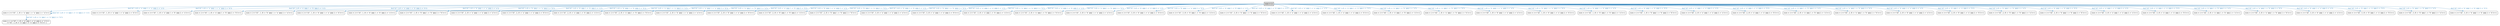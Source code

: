 strict digraph DiskGraph {
node [shape=box,style=rounded]
edge [colorscheme="paired12"]
nodesep=0.35;
subgraph cluster_graph {
color="white";
702527199751068234 [label="state = {}",style = filled]
702527199751068234 -> 6388821743095850649 [label="Act(\"d1\",1,(0 :> \"a\" @@ 1 :> \"a\" @@ 2 :> \"a\"))",color="2",fontcolor="2"];
6388821743095850649 [label="state = {<<\"d1\", 1, (0 :> \"a\" @@ 1 :> \"a\" @@ 2 :> \"a\")>>}",tooltip="state = {<<\"d1\", 1, (0 :> \"a\" @@ 1 :> \"a\" @@ 2 :> \"a\")>>}"];
702527199751068234 -> 1715084513482119610 [label="Act(\"d1\",1,(0 :> \"a\" @@ 1 :> \"a\" @@ 2 :> \"b\"))",color="2",fontcolor="2"];
1715084513482119610 [label="state = {<<\"d1\", 1, (0 :> \"a\" @@ 1 :> \"a\" @@ 2 :> \"b\")>>}",tooltip="state = {<<\"d1\", 1, (0 :> \"a\" @@ 1 :> \"a\" @@ 2 :> \"b\")>>}"];
702527199751068234 -> -8551855245763503452 [label="Act(\"d1\",1,(0 :> \"a\" @@ 1 :> \"b\" @@ 2 :> \"a\"))",color="2",fontcolor="2"];
-8551855245763503452 [label="state = {<<\"d1\", 1, (0 :> \"a\" @@ 1 :> \"b\" @@ 2 :> \"a\")>>}",tooltip="state = {<<\"d1\", 1, (0 :> \"a\" @@ 1 :> \"b\" @@ 2 :> \"a\")>>}"];
702527199751068234 -> -4164379162673306233 [label="Act(\"d1\",1,(0 :> \"a\" @@ 1 :> \"b\" @@ 2 :> \"b\"))",color="2",fontcolor="2"];
-4164379162673306233 [label="state = {<<\"d1\", 1, (0 :> \"a\" @@ 1 :> \"b\" @@ 2 :> \"b\")>>}",tooltip="state = {<<\"d1\", 1, (0 :> \"a\" @@ 1 :> \"b\" @@ 2 :> \"b\")>>}"];
702527199751068234 -> 7653846126296073165 [label="Act(\"d1\",1,(0 :> \"b\" @@ 1 :> \"a\" @@ 2 :> \"a\"))",color="2",fontcolor="2"];
7653846126296073165 [label="state = {<<\"d1\", 1, (0 :> \"b\" @@ 1 :> \"a\" @@ 2 :> \"a\")>>}",tooltip="state = {<<\"d1\", 1, (0 :> \"b\" @@ 1 :> \"a\" @@ 2 :> \"a\")>>}"];
702527199751068234 -> 2689633322036215022 [label="Act(\"d1\",1,(0 :> \"b\" @@ 1 :> \"a\" @@ 2 :> \"b\"))",color="2",fontcolor="2"];
2689633322036215022 [label="state = {<<\"d1\", 1, (0 :> \"b\" @@ 1 :> \"a\" @@ 2 :> \"b\")>>}",tooltip="state = {<<\"d1\", 1, (0 :> \"b\" @@ 1 :> \"a\" @@ 2 :> \"b\")>>}"];
702527199751068234 -> -4913427261906927632 [label="Act(\"d1\",1,(0 :> \"b\" @@ 1 :> \"b\" @@ 2 :> \"a\"))",color="2",fontcolor="2"];
-4913427261906927632 [label="state = {<<\"d1\", 1, (0 :> \"b\" @@ 1 :> \"b\" @@ 2 :> \"a\")>>}",tooltip="state = {<<\"d1\", 1, (0 :> \"b\" @@ 1 :> \"b\" @@ 2 :> \"a\")>>}"];
702527199751068234 -> -816439947527192365 [label="Act(\"d1\",1,(0 :> \"b\" @@ 1 :> \"b\" @@ 2 :> \"b\"))",color="2",fontcolor="2"];
-816439947527192365 [label="state = {<<\"d1\", 1, (0 :> \"b\" @@ 1 :> \"b\" @@ 2 :> \"b\")>>}",tooltip="state = {<<\"d1\", 1, (0 :> \"b\" @@ 1 :> \"b\" @@ 2 :> \"b\")>>}"];
702527199751068234 -> -4867811519190424631 [label="Act(\"d1\",2,(0 :> \"a\" @@ 1 :> \"a\" @@ 2 :> \"a\"))",color="2",fontcolor="2"];
-4867811519190424631 [label="state = {<<\"d1\", 2, (0 :> \"a\" @@ 1 :> \"a\" @@ 2 :> \"a\")>>}",tooltip="state = {<<\"d1\", 2, (0 :> \"a\" @@ 1 :> \"a\" @@ 2 :> \"a\")>>}"];
702527199751068234 -> -930383686749348630 [label="Act(\"d1\",2,(0 :> \"a\" @@ 1 :> \"a\" @@ 2 :> \"b\"))",color="2",fontcolor="2"];
-930383686749348630 [label="state = {<<\"d1\", 2, (0 :> \"a\" @@ 1 :> \"a\" @@ 2 :> \"b\")>>}",tooltip="state = {<<\"d1\", 2, (0 :> \"a\" @@ 1 :> \"a\" @@ 2 :> \"b\")>>}"];
702527199751068234 -> 7893152387620675572 [label="Act(\"d1\",2,(0 :> \"a\" @@ 1 :> \"b\" @@ 2 :> \"a\"))",color="2",fontcolor="2"];
7893152387620675572 [label="state = {<<\"d1\", 2, (0 :> \"a\" @@ 1 :> \"b\" @@ 2 :> \"a\")>>}",tooltip="state = {<<\"d1\", 2, (0 :> \"a\" @@ 1 :> \"b\" @@ 2 :> \"a\")>>}"];
702527199751068234 -> 2517107053026943191 [label="Act(\"d1\",2,(0 :> \"a\" @@ 1 :> \"b\" @@ 2 :> \"b\"))",color="2",fontcolor="2"];
2517107053026943191 [label="state = {<<\"d1\", 2, (0 :> \"a\" @@ 1 :> \"b\" @@ 2 :> \"b\")>>}",tooltip="state = {<<\"d1\", 2, (0 :> \"a\" @@ 1 :> \"b\" @@ 2 :> \"b\")>>}"];
702527199751068234 -> -8148062651042494819 [label="Act(\"d1\",2,(0 :> \"b\" @@ 1 :> \"a\" @@ 2 :> \"a\"))",color="2",fontcolor="2"];
-8148062651042494819 [label="state = {<<\"d1\", 2, (0 :> \"b\" @@ 1 :> \"a\" @@ 2 :> \"a\")>>}",tooltip="state = {<<\"d1\", 2, (0 :> \"b\" @@ 1 :> \"a\" @@ 2 :> \"a\")>>}"];
702527199751068234 -> -4501110393181488706 [label="Act(\"d1\",2,(0 :> \"b\" @@ 1 :> \"a\" @@ 2 :> \"b\"))",color="2",fontcolor="2"];
-4501110393181488706 [label="state = {<<\"d1\", 2, (0 :> \"b\" @@ 1 :> \"a\" @@ 2 :> \"b\")>>}",tooltip="state = {<<\"d1\", 2, (0 :> \"b\" @@ 1 :> \"a\" @@ 2 :> \"b\")>>}"];
702527199751068234 -> 6851196867671079584 [label="Act(\"d1\",2,(0 :> \"b\" @@ 1 :> \"b\" @@ 2 :> \"a\"))",color="2",fontcolor="2"];
6851196867671079584 [label="state = {<<\"d1\", 2, (0 :> \"b\" @@ 1 :> \"b\" @@ 2 :> \"a\")>>}",tooltip="state = {<<\"d1\", 2, (0 :> \"b\" @@ 1 :> \"b\" @@ 2 :> \"a\")>>}"];
702527199751068234 -> 1184662764298732931 [label="Act(\"d1\",2,(0 :> \"b\" @@ 1 :> \"b\" @@ 2 :> \"b\"))",color="2",fontcolor="2"];
1184662764298732931 [label="state = {<<\"d1\", 2, (0 :> \"b\" @@ 1 :> \"b\" @@ 2 :> \"b\")>>}",tooltip="state = {<<\"d1\", 2, (0 :> \"b\" @@ 1 :> \"b\" @@ 2 :> \"b\")>>}"];
702527199751068234 -> 134114498933492834 [label="Act(\"d1\",3,(0 :> \"a\" @@ 1 :> \"a\" @@ 2 :> \"a\"))",color="2",fontcolor="2"];
134114498933492834 [label="state = {<<\"d1\", 3, (0 :> \"a\" @@ 1 :> \"a\" @@ 2 :> \"a\")>>}",tooltip="state = {<<\"d1\", 3, (0 :> \"a\" @@ 1 :> \"a\" @@ 2 :> \"a\")>>}"];
702527199751068234 -> 5672542857044177729 [label="Act(\"d1\",3,(0 :> \"a\" @@ 1 :> \"a\" @@ 2 :> \"b\"))",color="2",fontcolor="2"];
5672542857044177729 [label="state = {<<\"d1\", 3, (0 :> \"a\" @@ 1 :> \"a\" @@ 2 :> \"b\")>>}",tooltip="state = {<<\"d1\", 3, (0 :> \"a\" @@ 1 :> \"a\" @@ 2 :> \"b\")>>}"];
702527199751068234 -> -3448513642107457441 [label="Act(\"d1\",3,(0 :> \"a\" @@ 1 :> \"b\" @@ 2 :> \"a\"))",color="2",fontcolor="2"];
-3448513642107457441 [label="state = {<<\"d1\", 3, (0 :> \"a\" @@ 1 :> \"b\" @@ 2 :> \"a\")>>}",tooltip="state = {<<\"d1\", 3, (0 :> \"a\" @@ 1 :> \"b\" @@ 2 :> \"a\")>>}"];
702527199751068234 -> -6971298596767559812 [label="Act(\"d1\",3,(0 :> \"a\" @@ 1 :> \"b\" @@ 2 :> \"b\"))",color="2",fontcolor="2"];
-6971298596767559812 [label="state = {<<\"d1\", 3, (0 :> \"a\" @@ 1 :> \"b\" @@ 2 :> \"b\")>>}",tooltip="state = {<<\"d1\", 3, (0 :> \"a\" @@ 1 :> \"b\" @@ 2 :> \"b\")>>}"];
702527199751068234 -> 3693571182236051766 [label="Act(\"d1\",3,(0 :> \"b\" @@ 1 :> \"a\" @@ 2 :> \"a\"))",color="2",fontcolor="2"];
3693571182236051766 [label="state = {<<\"d1\", 3, (0 :> \"b\" @@ 1 :> \"a\" @@ 2 :> \"a\")>>}",tooltip="state = {<<\"d1\", 3, (0 :> \"b\" @@ 1 :> \"a\" @@ 2 :> \"a\")>>}"];
702527199751068234 -> 8946014362605819413 [label="Act(\"d1\",3,(0 :> \"b\" @@ 1 :> \"a\" @@ 2 :> \"b\"))",color="2",fontcolor="2"];
8946014362605819413 [label="state = {<<\"d1\", 3, (0 :> \"b\" @@ 1 :> \"a\" @@ 2 :> \"b\")>>}",tooltip="state = {<<\"d1\", 3, (0 :> \"b\" @@ 1 :> \"a\" @@ 2 :> \"b\")>>}"];
702527199751068234 -> -2109338172197628661 [label="Act(\"d1\",3,(0 :> \"b\" @@ 1 :> \"b\" @@ 2 :> \"a\"))",color="2",fontcolor="2"];
-2109338172197628661 [label="state = {<<\"d1\", 3, (0 :> \"b\" @@ 1 :> \"b\" @@ 2 :> \"a\")>>}",tooltip="state = {<<\"d1\", 3, (0 :> \"b\" @@ 1 :> \"b\" @@ 2 :> \"a\")>>}"];
702527199751068234 -> -5918095110400628184 [label="Act(\"d1\",3,(0 :> \"b\" @@ 1 :> \"b\" @@ 2 :> \"b\"))",color="2",fontcolor="2"];
-5918095110400628184 [label="state = {<<\"d1\", 3, (0 :> \"b\" @@ 1 :> \"b\" @@ 2 :> \"b\")>>}",tooltip="state = {<<\"d1\", 3, (0 :> \"b\" @@ 1 :> \"b\" @@ 2 :> \"b\")>>}"];
702527199751068234 -> -766240328959095164 [label="Act(\"d2\",1,(0 :> \"a\" @@ 1 :> \"a\" @@ 2 :> \"a\"))",color="2",fontcolor="2"];
-766240328959095164 [label="state = {<<\"d2\", 1, (0 :> \"a\" @@ 1 :> \"a\" @@ 2 :> \"a\")>>}",tooltip="state = {<<\"d2\", 1, (0 :> \"a\" @@ 1 :> \"a\" @@ 2 :> \"a\")>>}"];
702527199751068234 -> -5027891050179087961 [label="Act(\"d2\",1,(0 :> \"a\" @@ 1 :> \"a\" @@ 2 :> \"b\"))",color="2",fontcolor="2"];
-5027891050179087961 [label="state = {<<\"d2\", 1, (0 :> \"a\" @@ 1 :> \"a\" @@ 2 :> \"b\")>>}",tooltip="state = {<<\"d2\", 1, (0 :> \"a\" @@ 1 :> \"a\" @@ 2 :> \"b\")>>}"];
702527199751068234 -> 2640753199050470073 [label="Act(\"d2\",1,(0 :> \"a\" @@ 1 :> \"b\" @@ 2 :> \"a\"))",color="2",fontcolor="2"];
2640753199050470073 [label="state = {<<\"d2\", 1, (0 :> \"a\" @@ 1 :> \"b\" @@ 2 :> \"a\")>>}",tooltip="state = {<<\"d2\", 1, (0 :> \"a\" @@ 1 :> \"b\" @@ 2 :> \"a\")>>}"];
702527199751068234 -> 7764562869143997850 [label="Act(\"d2\",1,(0 :> \"a\" @@ 1 :> \"b\" @@ 2 :> \"b\"))",color="2",fontcolor="2"];
7764562869143997850 [label="state = {<<\"d2\", 1, (0 :> \"a\" @@ 1 :> \"b\" @@ 2 :> \"b\")>>}",tooltip="state = {<<\"d2\", 1, (0 :> \"a\" @@ 1 :> \"b\" @@ 2 :> \"b\")>>}"];
702527199751068234 -> -4052237469948236848 [label="Act(\"d2\",1,(0 :> \"b\" @@ 1 :> \"a\" @@ 2 :> \"a\"))",color="2",fontcolor="2"];
-4052237469948236848 [label="state = {<<\"d2\", 1, (0 :> \"b\" @@ 1 :> \"a\" @@ 2 :> \"a\")>>}",tooltip="state = {<<\"d2\", 1, (0 :> \"b\" @@ 1 :> \"a\" @@ 2 :> \"a\")>>}"];
702527199751068234 -> -8599873368833911565 [label="Act(\"d2\",1,(0 :> \"b\" @@ 1 :> \"a\" @@ 2 :> \"b\"))",color="2",fontcolor="2"];
-8599873368833911565 [label="state = {<<\"d2\", 1, (0 :> \"b\" @@ 1 :> \"a\" @@ 2 :> \"b\")>>}",tooltip="state = {<<\"d2\", 1, (0 :> \"b\" @@ 1 :> \"a\" @@ 2 :> \"b\")>>}"];
702527199751068234 -> 1602045675078719469 [label="Act(\"d2\",1,(0 :> \"b\" @@ 1 :> \"b\" @@ 2 :> \"a\"))",color="2",fontcolor="2"];
1602045675078719469 [label="state = {<<\"d2\", 1, (0 :> \"b\" @@ 1 :> \"b\" @@ 2 :> \"a\")>>}",tooltip="state = {<<\"d2\", 1, (0 :> \"b\" @@ 1 :> \"b\" @@ 2 :> \"a\")>>}"];
702527199751068234 -> 6439883361587669198 [label="Act(\"d2\",1,(0 :> \"b\" @@ 1 :> \"b\" @@ 2 :> \"b\"))",color="2",fontcolor="2"];
6439883361587669198 [label="state = {<<\"d2\", 1, (0 :> \"b\" @@ 1 :> \"b\" @@ 2 :> \"b\")>>}",tooltip="state = {<<\"d2\", 1, (0 :> \"b\" @@ 1 :> \"b\" @@ 2 :> \"b\")>>}"];
702527199751068234 -> 1262816366475086804 [label="Act(\"d2\",2,(0 :> \"a\" @@ 1 :> \"a\" @@ 2 :> \"a\"))",color="2",fontcolor="2"];
1262816366475086804 [label="state = {<<\"d2\", 2, (0 :> \"a\" @@ 1 :> \"a\" @@ 2 :> \"a\")>>}",tooltip="state = {<<\"d2\", 2, (0 :> \"a\" @@ 1 :> \"a\" @@ 2 :> \"a\")>>}"];
702527199751068234 -> 6837307606997480695 [label="Act(\"d2\",2,(0 :> \"a\" @@ 1 :> \"a\" @@ 2 :> \"b\"))",color="2",fontcolor="2"];
6837307606997480695 [label="state = {<<\"d2\", 2, (0 :> \"a\" @@ 1 :> \"a\" @@ 2 :> \"b\")>>}",tooltip="state = {<<\"d2\", 2, (0 :> \"a\" @@ 1 :> \"a\" @@ 2 :> \"b\")>>}"];
702527199751068234 -> -4576079728087287831 [label="Act(\"d2\",2,(0 :> \"a\" @@ 1 :> \"b\" @@ 2 :> \"a\"))",color="2",fontcolor="2"];
-4576079728087287831 [label="state = {<<\"d2\", 2, (0 :> \"a\" @@ 1 :> \"b\" @@ 2 :> \"a\")>>}",tooltip="state = {<<\"d2\", 2, (0 :> \"a\" @@ 1 :> \"b\" @@ 2 :> \"a\")>>}"];
702527199751068234 -> -8134929764200183606 [label="Act(\"d2\",2,(0 :> \"a\" @@ 1 :> \"b\" @@ 2 :> \"b\"))",color="2",fontcolor="2"];
-8134929764200183606 [label="state = {<<\"d2\", 2, (0 :> \"a\" @@ 1 :> \"b\" @@ 2 :> \"b\")>>}",tooltip="state = {<<\"d2\", 2, (0 :> \"a\" @@ 1 :> \"b\" @@ 2 :> \"b\")>>}"];
702527199751068234 -> 2528814955640761984 [label="Act(\"d2\",2,(0 :> \"b\" @@ 1 :> \"a\" @@ 2 :> \"a\"))",color="2",fontcolor="2"];
2528814955640761984 [label="state = {<<\"d2\", 2, (0 :> \"b\" @@ 1 :> \"a\" @@ 2 :> \"a\")>>}",tooltip="state = {<<\"d2\", 2, (0 :> \"b\" @@ 1 :> \"a\" @@ 2 :> \"a\")>>}"];
702527199751068234 -> 7817321018431410595 [label="Act(\"d2\",2,(0 :> \"b\" @@ 1 :> \"a\" @@ 2 :> \"b\"))",color="2",fontcolor="2"];
7817321018431410595 [label="state = {<<\"d2\", 2, (0 :> \"b\" @@ 1 :> \"a\" @@ 2 :> \"b\")>>}",tooltip="state = {<<\"d2\", 2, (0 :> \"b\" @@ 1 :> \"a\" @@ 2 :> \"b\")>>}"];
702527199751068234 -> -945697931659832643 [label="Act(\"d2\",2,(0 :> \"b\" @@ 1 :> \"b\" @@ 2 :> \"a\"))",color="2",fontcolor="2"];
-945697931659832643 [label="state = {<<\"d2\", 2, (0 :> \"b\" @@ 1 :> \"b\" @@ 2 :> \"a\")>>}",tooltip="state = {<<\"d2\", 2, (0 :> \"b\" @@ 1 :> \"b\" @@ 2 :> \"a\")>>}"];
702527199751068234 -> -4790519951289143906 [label="Act(\"d2\",2,(0 :> \"b\" @@ 1 :> \"b\" @@ 2 :> \"b\"))",color="2",fontcolor="2"];
-4790519951289143906 [label="state = {<<\"d2\", 2, (0 :> \"b\" @@ 1 :> \"b\" @@ 2 :> \"b\")>>}",tooltip="state = {<<\"d2\", 2, (0 :> \"b\" @@ 1 :> \"b\" @@ 2 :> \"b\")>>}"];
702527199751068234 -> -6041548591649217409 [label="Act(\"d2\",3,(0 :> \"a\" @@ 1 :> \"a\" @@ 2 :> \"a\"))",color="2",fontcolor="2"];
-6041548591649217409 [label="state = {<<\"d2\", 3, (0 :> \"a\" @@ 1 :> \"a\" @@ 2 :> \"a\")>>}",tooltip="state = {<<\"d2\", 3, (0 :> \"a\" @@ 1 :> \"a\" @@ 2 :> \"a\")>>}"];
702527199751068234 -> -2068128246622741668 [label="Act(\"d2\",3,(0 :> \"a\" @@ 1 :> \"a\" @@ 2 :> \"b\"))",color="2",fontcolor="2"];
-2068128246622741668 [label="state = {<<\"d2\", 3, (0 :> \"a\" @@ 1 :> \"a\" @@ 2 :> \"b\")>>}",tooltip="state = {<<\"d2\", 3, (0 :> \"a\" @@ 1 :> \"a\" @@ 2 :> \"b\")>>}"];
702527199751068234 -> 9065755810986793026 [label="Act(\"d2\",3,(0 :> \"a\" @@ 1 :> \"b\" @@ 2 :> \"a\"))",color="2",fontcolor="2"];
9065755810986793026 [label="state = {<<\"d2\", 3, (0 :> \"a\" @@ 1 :> \"b\" @@ 2 :> \"a\")>>}",tooltip="state = {<<\"d2\", 3, (0 :> \"a\" @@ 1 :> \"b\" @@ 2 :> \"a\")>>}"];
702527199751068234 -> 3653715764766582625 [label="Act(\"d2\",3,(0 :> \"a\" @@ 1 :> \"b\" @@ 2 :> \"b\"))",color="2",fontcolor="2"];
3653715764766582625 [label="state = {<<\"d2\", 3, (0 :> \"a\" @@ 1 :> \"b\" @@ 2 :> \"b\")>>}",tooltip="state = {<<\"d2\", 3, (0 :> \"a\" @@ 1 :> \"b\" @@ 2 :> \"b\")>>}"];
702527199751068234 -> -7010327164300492501 [label="Act(\"d2\",3,(0 :> \"b\" @@ 1 :> \"a\" @@ 2 :> \"a\"))",color="2",fontcolor="2"];
-7010327164300492501 [label="state = {<<\"d2\", 3, (0 :> \"b\" @@ 1 :> \"a\" @@ 2 :> \"a\")>>}",tooltip="state = {<<\"d2\", 3, (0 :> \"b\" @@ 1 :> \"a\" @@ 2 :> \"a\")>>}"];
702527199751068234 -> -3327382393828131320 [label="Act(\"d2\",3,(0 :> \"b\" @@ 1 :> \"a\" @@ 2 :> \"b\"))",color="2",fontcolor="2"];
-3327382393828131320 [label="state = {<<\"d2\", 3, (0 :> \"b\" @@ 1 :> \"a\" @@ 2 :> \"b\")>>}",tooltip="state = {<<\"d2\", 3, (0 :> \"b\" @@ 1 :> \"a\" @@ 2 :> \"b\")>>}"];
702527199751068234 -> 5714579632563993878 [label="Act(\"d2\",3,(0 :> \"b\" @@ 1 :> \"b\" @@ 2 :> \"a\"))",color="2",fontcolor="2"];
5714579632563993878 [label="state = {<<\"d2\", 3, (0 :> \"b\" @@ 1 :> \"b\" @@ 2 :> \"a\")>>}",tooltip="state = {<<\"d2\", 3, (0 :> \"b\" @@ 1 :> \"b\" @@ 2 :> \"a\")>>}"];
702527199751068234 -> 12050817574863413 [label="Act(\"d2\",3,(0 :> \"b\" @@ 1 :> \"b\" @@ 2 :> \"b\"))",color="2",fontcolor="2"];
12050817574863413 [label="state = {<<\"d2\", 3, (0 :> \"b\" @@ 1 :> \"b\" @@ 2 :> \"b\")>>}",tooltip="state = {<<\"d2\", 3, (0 :> \"b\" @@ 1 :> \"b\" @@ 2 :> \"b\")>>}"];
6388821743095850649 -> 6388821743095850649 [label="Act(\"d1\",1,(0 :> \"a\" @@ 1 :> \"a\" @@ 2 :> \"a\"))",color="2",fontcolor="2"];
6388821743095850649 -> -9059964706939170476 [label="Act(\"d1\",1,(0 :> \"a\" @@ 1 :> \"a\" @@ 2 :> \"b\"))",color="2",fontcolor="2"];
-9059964706939170476 [label="state = { <<\"d1\", 1, (0 :> \"a\" @@ 1 :> \"a\" @@ 2 :> \"a\")>>,\n  <<\"d1\", 1, (0 :> \"a\" @@ 1 :> \"a\" @@ 2 :> \"b\")>> }",tooltip="state = { <<\"d1\", 1, (0 :> \"a\" @@ 1 :> \"a\" @@ 2 :> \"a\")>>,\n  <<\"d1\", 1, (0 :> \"a\" @@ 1 :> \"a\" @@ 2 :> \"b\")>> }"];
{rank = same; 702527199751068234;}
{rank = same; 6388821743095850649;}
}
}